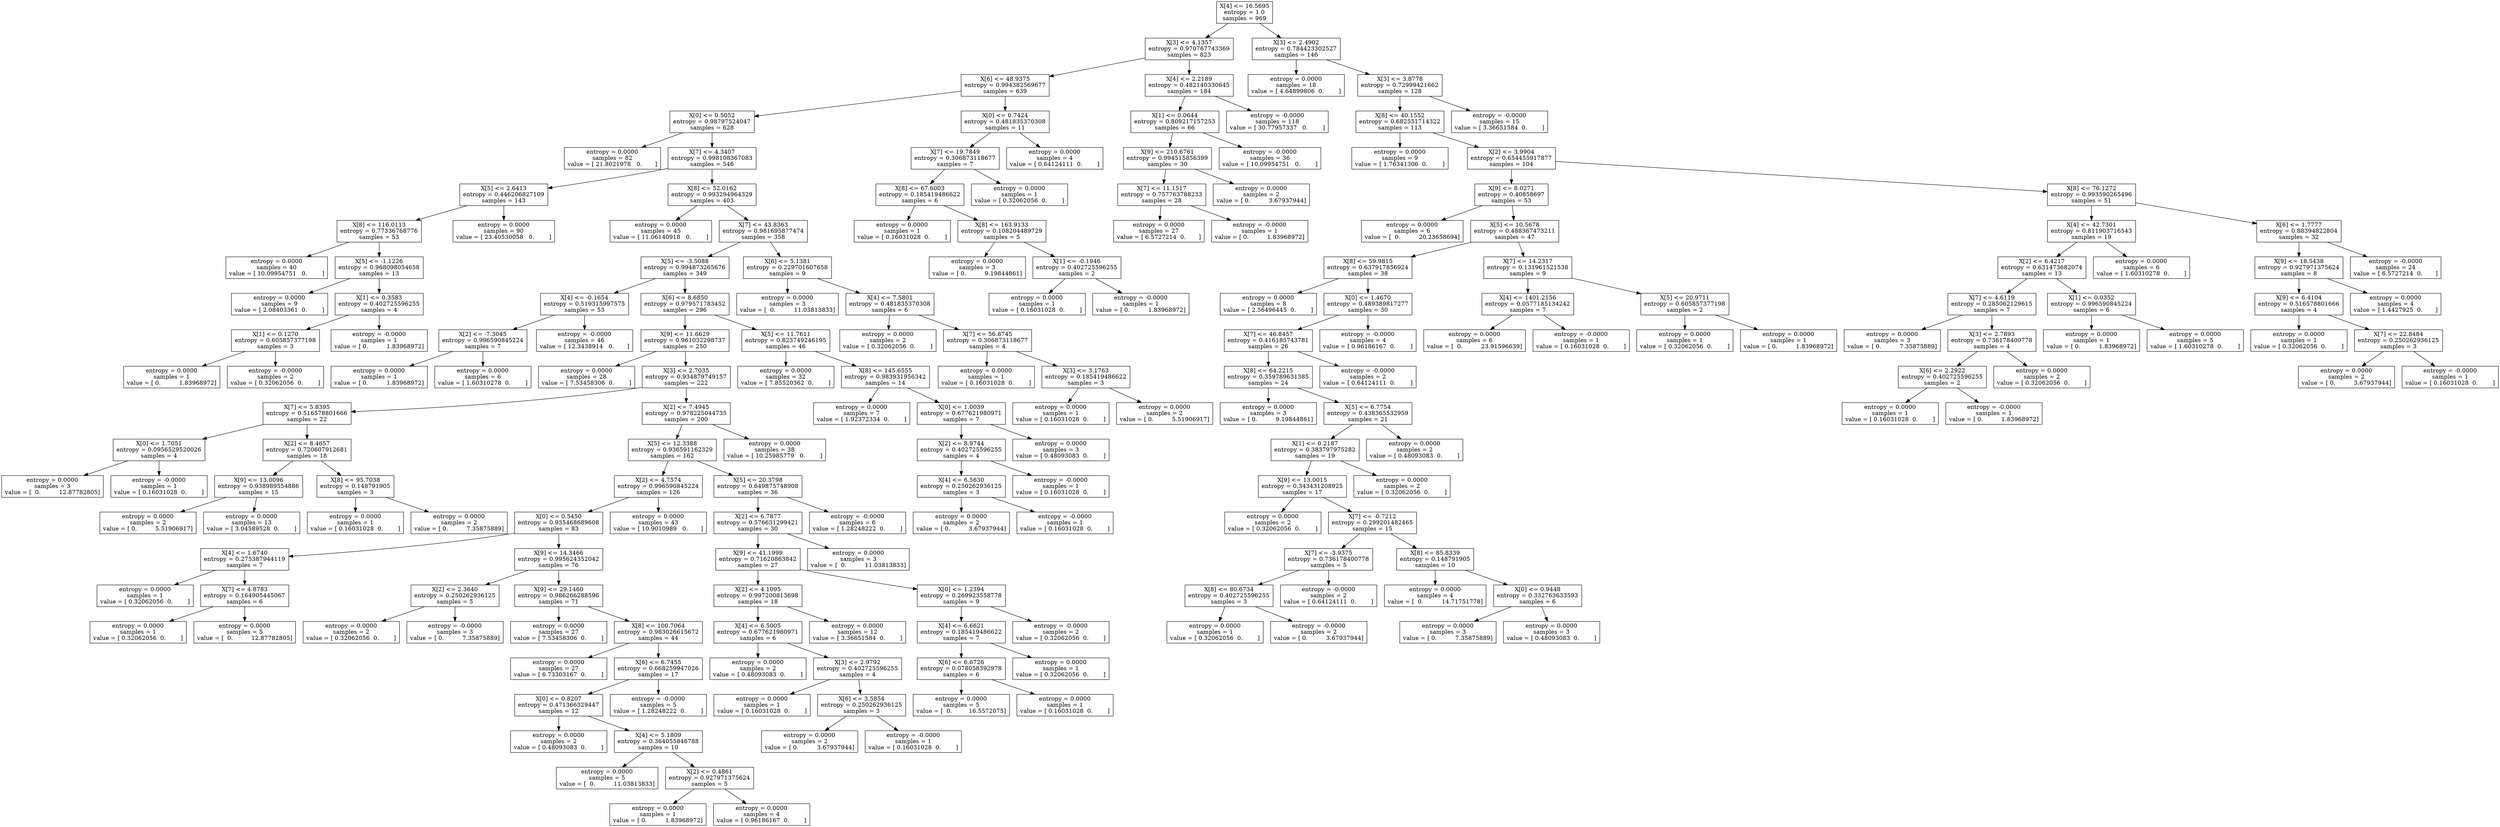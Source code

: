digraph Tree {
0 [label="X[4] <= 16.5695\nentropy = 1.0\nsamples = 969", shape="box"] ;
1 [label="X[3] <= 4.1357\nentropy = 0.970767743369\nsamples = 823", shape="box"] ;
0 -> 1 ;
2 [label="X[6] <= 48.9375\nentropy = 0.994382569677\nsamples = 639", shape="box"] ;
1 -> 2 ;
3 [label="X[0] <= 0.5052\nentropy = 0.98797524047\nsamples = 628", shape="box"] ;
2 -> 3 ;
4 [label="entropy = 0.0000\nsamples = 82\nvalue = [ 21.8021978   0.       ]", shape="box"] ;
3 -> 4 ;
5 [label="X[7] <= 4.3407\nentropy = 0.998108367083\nsamples = 546", shape="box"] ;
3 -> 5 ;
6 [label="X[5] <= 2.6413\nentropy = 0.446206827109\nsamples = 143", shape="box"] ;
5 -> 6 ;
7 [label="X[8] <= 116.0113\nentropy = 0.77336768776\nsamples = 53", shape="box"] ;
6 -> 7 ;
8 [label="entropy = 0.0000\nsamples = 40\nvalue = [ 10.09954751   0.        ]", shape="box"] ;
7 -> 8 ;
9 [label="X[5] <= -1.1226\nentropy = 0.968098054658\nsamples = 13", shape="box"] ;
7 -> 9 ;
10 [label="entropy = 0.0000\nsamples = 9\nvalue = [ 2.08403361  0.        ]", shape="box"] ;
9 -> 10 ;
11 [label="X[1] <= 0.3583\nentropy = 0.402725596255\nsamples = 4", shape="box"] ;
9 -> 11 ;
12 [label="X[1] <= 0.1270\nentropy = 0.605857377198\nsamples = 3", shape="box"] ;
11 -> 12 ;
13 [label="entropy = 0.0000\nsamples = 1\nvalue = [ 0.          1.83968972]", shape="box"] ;
12 -> 13 ;
14 [label="entropy = -0.0000\nsamples = 2\nvalue = [ 0.32062056  0.        ]", shape="box"] ;
12 -> 14 ;
15 [label="entropy = -0.0000\nsamples = 1\nvalue = [ 0.          1.83968972]", shape="box"] ;
11 -> 15 ;
16 [label="entropy = 0.0000\nsamples = 90\nvalue = [ 23.40530058   0.        ]", shape="box"] ;
6 -> 16 ;
17 [label="X[8] <= 52.0162\nentropy = 0.993294964329\nsamples = 403", shape="box"] ;
5 -> 17 ;
18 [label="entropy = 0.0000\nsamples = 45\nvalue = [ 11.06140918   0.        ]", shape="box"] ;
17 -> 18 ;
19 [label="X[7] <= 43.8363\nentropy = 0.981695877474\nsamples = 358", shape="box"] ;
17 -> 19 ;
20 [label="X[5] <= -3.5088\nentropy = 0.994873265676\nsamples = 349", shape="box"] ;
19 -> 20 ;
21 [label="X[4] <= -0.1654\nentropy = 0.519315997575\nsamples = 53", shape="box"] ;
20 -> 21 ;
22 [label="X[2] <= -7.3045\nentropy = 0.996590845224\nsamples = 7", shape="box"] ;
21 -> 22 ;
23 [label="entropy = 0.0000\nsamples = 1\nvalue = [ 0.          1.83968972]", shape="box"] ;
22 -> 23 ;
24 [label="entropy = 0.0000\nsamples = 6\nvalue = [ 1.60310278  0.        ]", shape="box"] ;
22 -> 24 ;
25 [label="entropy = -0.0000\nsamples = 46\nvalue = [ 12.3438914   0.       ]", shape="box"] ;
21 -> 25 ;
26 [label="X[6] <= 8.6850\nentropy = 0.979571783452\nsamples = 296", shape="box"] ;
20 -> 26 ;
27 [label="X[9] <= 11.6629\nentropy = 0.961032298737\nsamples = 250", shape="box"] ;
26 -> 27 ;
28 [label="entropy = 0.0000\nsamples = 28\nvalue = [ 7.53458306  0.        ]", shape="box"] ;
27 -> 28 ;
29 [label="X[3] <= 2.7035\nentropy = 0.934879749157\nsamples = 222", shape="box"] ;
27 -> 29 ;
30 [label="X[7] <= 5.8395\nentropy = 0.516578801666\nsamples = 22", shape="box"] ;
29 -> 30 ;
31 [label="X[0] <= 1.7051\nentropy = 0.0956529520026\nsamples = 4", shape="box"] ;
30 -> 31 ;
32 [label="entropy = 0.0000\nsamples = 3\nvalue = [  0.          12.87782805]", shape="box"] ;
31 -> 32 ;
33 [label="entropy = -0.0000\nsamples = 1\nvalue = [ 0.16031028  0.        ]", shape="box"] ;
31 -> 33 ;
34 [label="X[2] <= 8.4657\nentropy = 0.720607912681\nsamples = 18", shape="box"] ;
30 -> 34 ;
35 [label="X[9] <= 13.0096\nentropy = 0.938989554886\nsamples = 15", shape="box"] ;
34 -> 35 ;
36 [label="entropy = 0.0000\nsamples = 2\nvalue = [ 0.          5.51906917]", shape="box"] ;
35 -> 36 ;
37 [label="entropy = 0.0000\nsamples = 13\nvalue = [ 3.04589528  0.        ]", shape="box"] ;
35 -> 37 ;
38 [label="X[8] <= 95.7038\nentropy = 0.148791905\nsamples = 3", shape="box"] ;
34 -> 38 ;
39 [label="entropy = 0.0000\nsamples = 1\nvalue = [ 0.16031028  0.        ]", shape="box"] ;
38 -> 39 ;
40 [label="entropy = 0.0000\nsamples = 2\nvalue = [ 0.          7.35875889]", shape="box"] ;
38 -> 40 ;
41 [label="X[2] <= 7.4945\nentropy = 0.978225044735\nsamples = 200", shape="box"] ;
29 -> 41 ;
42 [label="X[5] <= 12.3388\nentropy = 0.936591162329\nsamples = 162", shape="box"] ;
41 -> 42 ;
43 [label="X[2] <= 4.7574\nentropy = 0.996590845224\nsamples = 126", shape="box"] ;
42 -> 43 ;
44 [label="X[0] <= 0.5450\nentropy = 0.935468689608\nsamples = 83", shape="box"] ;
43 -> 44 ;
45 [label="X[4] <= 1.6740\nentropy = 0.275387944119\nsamples = 7", shape="box"] ;
44 -> 45 ;
46 [label="entropy = 0.0000\nsamples = 1\nvalue = [ 0.32062056  0.        ]", shape="box"] ;
45 -> 46 ;
47 [label="X[7] <= 4.8783\nentropy = 0.164905445067\nsamples = 6", shape="box"] ;
45 -> 47 ;
48 [label="entropy = 0.0000\nsamples = 1\nvalue = [ 0.32062056  0.        ]", shape="box"] ;
47 -> 48 ;
49 [label="entropy = 0.0000\nsamples = 5\nvalue = [  0.          12.87782805]", shape="box"] ;
47 -> 49 ;
50 [label="X[9] <= 14.3466\nentropy = 0.995624352042\nsamples = 76", shape="box"] ;
44 -> 50 ;
51 [label="X[2] <= 2.3640\nentropy = 0.250262936125\nsamples = 5", shape="box"] ;
50 -> 51 ;
52 [label="entropy = 0.0000\nsamples = 2\nvalue = [ 0.32062056  0.        ]", shape="box"] ;
51 -> 52 ;
53 [label="entropy = -0.0000\nsamples = 3\nvalue = [ 0.          7.35875889]", shape="box"] ;
51 -> 53 ;
54 [label="X[9] <= 29.1460\nentropy = 0.986266288596\nsamples = 71", shape="box"] ;
50 -> 54 ;
55 [label="entropy = 0.0000\nsamples = 27\nvalue = [ 7.53458306  0.        ]", shape="box"] ;
54 -> 55 ;
56 [label="X[8] <= 100.7064\nentropy = 0.983026615672\nsamples = 44", shape="box"] ;
54 -> 56 ;
57 [label="entropy = 0.0000\nsamples = 27\nvalue = [ 6.73303167  0.        ]", shape="box"] ;
56 -> 57 ;
58 [label="X[6] <= 6.7455\nentropy = 0.668259947026\nsamples = 17", shape="box"] ;
56 -> 58 ;
59 [label="X[0] <= 0.8207\nentropy = 0.471366329447\nsamples = 12", shape="box"] ;
58 -> 59 ;
60 [label="entropy = 0.0000\nsamples = 2\nvalue = [ 0.48093083  0.        ]", shape="box"] ;
59 -> 60 ;
61 [label="X[4] <= 5.1809\nentropy = 0.364055846788\nsamples = 10", shape="box"] ;
59 -> 61 ;
62 [label="entropy = 0.0000\nsamples = 5\nvalue = [  0.          11.03813833]", shape="box"] ;
61 -> 62 ;
63 [label="X[2] <= 0.4861\nentropy = 0.927971375624\nsamples = 5", shape="box"] ;
61 -> 63 ;
64 [label="entropy = 0.0000\nsamples = 1\nvalue = [ 0.          1.83968972]", shape="box"] ;
63 -> 64 ;
65 [label="entropy = 0.0000\nsamples = 4\nvalue = [ 0.96186167  0.        ]", shape="box"] ;
63 -> 65 ;
66 [label="entropy = -0.0000\nsamples = 5\nvalue = [ 1.28248222  0.        ]", shape="box"] ;
58 -> 66 ;
67 [label="entropy = 0.0000\nsamples = 43\nvalue = [ 10.9010989   0.       ]", shape="box"] ;
43 -> 67 ;
68 [label="X[5] <= 20.3798\nentropy = 0.649875748908\nsamples = 36", shape="box"] ;
42 -> 68 ;
69 [label="X[2] <= 6.7877\nentropy = 0.576631299421\nsamples = 30", shape="box"] ;
68 -> 69 ;
70 [label="X[9] <= 41.1999\nentropy = 0.71620863842\nsamples = 27", shape="box"] ;
69 -> 70 ;
71 [label="X[2] <= 4.1095\nentropy = 0.997200813698\nsamples = 18", shape="box"] ;
70 -> 71 ;
72 [label="X[4] <= 6.5005\nentropy = 0.677621980971\nsamples = 6", shape="box"] ;
71 -> 72 ;
73 [label="entropy = 0.0000\nsamples = 2\nvalue = [ 0.48093083  0.        ]", shape="box"] ;
72 -> 73 ;
74 [label="X[3] <= 2.9792\nentropy = 0.402725596255\nsamples = 4", shape="box"] ;
72 -> 74 ;
75 [label="entropy = 0.0000\nsamples = 1\nvalue = [ 0.16031028  0.        ]", shape="box"] ;
74 -> 75 ;
76 [label="X[6] <= 3.5854\nentropy = 0.250262936125\nsamples = 3", shape="box"] ;
74 -> 76 ;
77 [label="entropy = 0.0000\nsamples = 2\nvalue = [ 0.          3.67937944]", shape="box"] ;
76 -> 77 ;
78 [label="entropy = -0.0000\nsamples = 1\nvalue = [ 0.16031028  0.        ]", shape="box"] ;
76 -> 78 ;
79 [label="entropy = 0.0000\nsamples = 12\nvalue = [ 3.36651584  0.        ]", shape="box"] ;
71 -> 79 ;
80 [label="X[0] <= 1.2394\nentropy = 0.269923558778\nsamples = 9", shape="box"] ;
70 -> 80 ;
81 [label="X[4] <= 6.6621\nentropy = 0.185419486622\nsamples = 7", shape="box"] ;
80 -> 81 ;
82 [label="X[6] <= 6.6726\nentropy = 0.078058392978\nsamples = 6", shape="box"] ;
81 -> 82 ;
83 [label="entropy = 0.0000\nsamples = 5\nvalue = [  0.         16.5572075]", shape="box"] ;
82 -> 83 ;
84 [label="entropy = 0.0000\nsamples = 1\nvalue = [ 0.16031028  0.        ]", shape="box"] ;
82 -> 84 ;
85 [label="entropy = 0.0000\nsamples = 1\nvalue = [ 0.32062056  0.        ]", shape="box"] ;
81 -> 85 ;
86 [label="entropy = -0.0000\nsamples = 2\nvalue = [ 0.32062056  0.        ]", shape="box"] ;
80 -> 86 ;
87 [label="entropy = 0.0000\nsamples = 3\nvalue = [  0.          11.03813833]", shape="box"] ;
69 -> 87 ;
88 [label="entropy = -0.0000\nsamples = 6\nvalue = [ 1.28248222  0.        ]", shape="box"] ;
68 -> 88 ;
89 [label="entropy = 0.0000\nsamples = 38\nvalue = [ 10.25985779   0.        ]", shape="box"] ;
41 -> 89 ;
90 [label="X[5] <= 11.7611\nentropy = 0.823749246195\nsamples = 46", shape="box"] ;
26 -> 90 ;
91 [label="entropy = 0.0000\nsamples = 32\nvalue = [ 7.85520362  0.        ]", shape="box"] ;
90 -> 91 ;
92 [label="X[8] <= 145.6555\nentropy = 0.983931956342\nsamples = 14", shape="box"] ;
90 -> 92 ;
93 [label="entropy = 0.0000\nsamples = 7\nvalue = [ 1.92372334  0.        ]", shape="box"] ;
92 -> 93 ;
94 [label="X[0] <= 1.0039\nentropy = 0.677621980971\nsamples = 7", shape="box"] ;
92 -> 94 ;
95 [label="X[2] <= 8.9744\nentropy = 0.402725596255\nsamples = 4", shape="box"] ;
94 -> 95 ;
96 [label="X[4] <= 6.5630\nentropy = 0.250262936125\nsamples = 3", shape="box"] ;
95 -> 96 ;
97 [label="entropy = 0.0000\nsamples = 2\nvalue = [ 0.          3.67937944]", shape="box"] ;
96 -> 97 ;
98 [label="entropy = -0.0000\nsamples = 1\nvalue = [ 0.16031028  0.        ]", shape="box"] ;
96 -> 98 ;
99 [label="entropy = -0.0000\nsamples = 1\nvalue = [ 0.16031028  0.        ]", shape="box"] ;
95 -> 99 ;
100 [label="entropy = 0.0000\nsamples = 3\nvalue = [ 0.48093083  0.        ]", shape="box"] ;
94 -> 100 ;
101 [label="X[6] <= 5.1381\nentropy = 0.229701607658\nsamples = 9", shape="box"] ;
19 -> 101 ;
102 [label="entropy = 0.0000\nsamples = 3\nvalue = [  0.          11.03813833]", shape="box"] ;
101 -> 102 ;
103 [label="X[4] <= 7.5801\nentropy = 0.481835370308\nsamples = 6", shape="box"] ;
101 -> 103 ;
104 [label="entropy = 0.0000\nsamples = 2\nvalue = [ 0.32062056  0.        ]", shape="box"] ;
103 -> 104 ;
105 [label="X[7] <= 56.8745\nentropy = 0.306873118677\nsamples = 4", shape="box"] ;
103 -> 105 ;
106 [label="entropy = 0.0000\nsamples = 1\nvalue = [ 0.16031028  0.        ]", shape="box"] ;
105 -> 106 ;
107 [label="X[3] <= 3.1763\nentropy = 0.185419486622\nsamples = 3", shape="box"] ;
105 -> 107 ;
108 [label="entropy = 0.0000\nsamples = 1\nvalue = [ 0.16031028  0.        ]", shape="box"] ;
107 -> 108 ;
109 [label="entropy = 0.0000\nsamples = 2\nvalue = [ 0.          5.51906917]", shape="box"] ;
107 -> 109 ;
110 [label="X[0] <= 0.7424\nentropy = 0.481835370308\nsamples = 11", shape="box"] ;
2 -> 110 ;
111 [label="X[7] <= 19.7849\nentropy = 0.306873118677\nsamples = 7", shape="box"] ;
110 -> 111 ;
112 [label="X[8] <= 67.6003\nentropy = 0.185419486622\nsamples = 6", shape="box"] ;
111 -> 112 ;
113 [label="entropy = 0.0000\nsamples = 1\nvalue = [ 0.16031028  0.        ]", shape="box"] ;
112 -> 113 ;
114 [label="X[8] <= 163.9133\nentropy = 0.108204489729\nsamples = 5", shape="box"] ;
112 -> 114 ;
115 [label="entropy = 0.0000\nsamples = 3\nvalue = [ 0.          9.19844861]", shape="box"] ;
114 -> 115 ;
116 [label="X[1] <= -0.1946\nentropy = 0.402725596255\nsamples = 2", shape="box"] ;
114 -> 116 ;
117 [label="entropy = 0.0000\nsamples = 1\nvalue = [ 0.16031028  0.        ]", shape="box"] ;
116 -> 117 ;
118 [label="entropy = -0.0000\nsamples = 1\nvalue = [ 0.          1.83968972]", shape="box"] ;
116 -> 118 ;
119 [label="entropy = 0.0000\nsamples = 1\nvalue = [ 0.32062056  0.        ]", shape="box"] ;
111 -> 119 ;
120 [label="entropy = 0.0000\nsamples = 4\nvalue = [ 0.64124111  0.        ]", shape="box"] ;
110 -> 120 ;
121 [label="X[4] <= 2.2189\nentropy = 0.482140330645\nsamples = 184", shape="box"] ;
1 -> 121 ;
122 [label="X[1] <= 0.0644\nentropy = 0.809217157253\nsamples = 66", shape="box"] ;
121 -> 122 ;
123 [label="X[9] <= 210.6761\nentropy = 0.994515856399\nsamples = 30", shape="box"] ;
122 -> 123 ;
124 [label="X[7] <= 11.1517\nentropy = 0.757763788233\nsamples = 28", shape="box"] ;
123 -> 124 ;
125 [label="entropy = 0.0000\nsamples = 27\nvalue = [ 6.5727214  0.       ]", shape="box"] ;
124 -> 125 ;
126 [label="entropy = -0.0000\nsamples = 1\nvalue = [ 0.          1.83968972]", shape="box"] ;
124 -> 126 ;
127 [label="entropy = 0.0000\nsamples = 2\nvalue = [ 0.          3.67937944]", shape="box"] ;
123 -> 127 ;
128 [label="entropy = -0.0000\nsamples = 36\nvalue = [ 10.09954751   0.        ]", shape="box"] ;
122 -> 128 ;
129 [label="entropy = -0.0000\nsamples = 118\nvalue = [ 30.77957337   0.        ]", shape="box"] ;
121 -> 129 ;
130 [label="X[3] <= 2.4902\nentropy = 0.784423302527\nsamples = 146", shape="box"] ;
0 -> 130 ;
131 [label="entropy = 0.0000\nsamples = 18\nvalue = [ 4.64899806  0.        ]", shape="box"] ;
130 -> 131 ;
132 [label="X[3] <= 3.8778\nentropy = 0.72999421662\nsamples = 128", shape="box"] ;
130 -> 132 ;
133 [label="X[8] <= 40.1552\nentropy = 0.682551714322\nsamples = 113", shape="box"] ;
132 -> 133 ;
134 [label="entropy = 0.0000\nsamples = 9\nvalue = [ 1.76341306  0.        ]", shape="box"] ;
133 -> 134 ;
135 [label="X[2] <= 3.9904\nentropy = 0.654455917877\nsamples = 104", shape="box"] ;
133 -> 135 ;
136 [label="X[9] <= 8.0271\nentropy = 0.40858697\nsamples = 53", shape="box"] ;
135 -> 136 ;
137 [label="entropy = 0.0000\nsamples = 6\nvalue = [  0.          20.23658694]", shape="box"] ;
136 -> 137 ;
138 [label="X[5] <= 10.5678\nentropy = 0.488367473211\nsamples = 47", shape="box"] ;
136 -> 138 ;
139 [label="X[8] <= 59.9815\nentropy = 0.637917856924\nsamples = 38", shape="box"] ;
138 -> 139 ;
140 [label="entropy = 0.0000\nsamples = 8\nvalue = [ 2.56496445  0.        ]", shape="box"] ;
139 -> 140 ;
141 [label="X[0] <= 1.4670\nentropy = 0.489389817277\nsamples = 30", shape="box"] ;
139 -> 141 ;
142 [label="X[7] <= 46.8457\nentropy = 0.416185743781\nsamples = 26", shape="box"] ;
141 -> 142 ;
143 [label="X[8] <= 64.2215\nentropy = 0.359789631385\nsamples = 24", shape="box"] ;
142 -> 143 ;
144 [label="entropy = 0.0000\nsamples = 3\nvalue = [ 0.          9.19844861]", shape="box"] ;
143 -> 144 ;
145 [label="X[5] <= 6.7754\nentropy = 0.438365532959\nsamples = 21", shape="box"] ;
143 -> 145 ;
146 [label="X[1] <= 0.2187\nentropy = 0.383797975282\nsamples = 19", shape="box"] ;
145 -> 146 ;
147 [label="X[9] <= 13.0015\nentropy = 0.343431208925\nsamples = 17", shape="box"] ;
146 -> 147 ;
148 [label="entropy = 0.0000\nsamples = 2\nvalue = [ 0.32062056  0.        ]", shape="box"] ;
147 -> 148 ;
149 [label="X[7] <= -0.7212\nentropy = 0.299201482465\nsamples = 15", shape="box"] ;
147 -> 149 ;
150 [label="X[7] <= -3.9375\nentropy = 0.736178400778\nsamples = 5", shape="box"] ;
149 -> 150 ;
151 [label="X[8] <= 80.6734\nentropy = 0.402725596255\nsamples = 3", shape="box"] ;
150 -> 151 ;
152 [label="entropy = 0.0000\nsamples = 1\nvalue = [ 0.32062056  0.        ]", shape="box"] ;
151 -> 152 ;
153 [label="entropy = -0.0000\nsamples = 2\nvalue = [ 0.          3.67937944]", shape="box"] ;
151 -> 153 ;
154 [label="entropy = -0.0000\nsamples = 2\nvalue = [ 0.64124111  0.        ]", shape="box"] ;
150 -> 154 ;
155 [label="X[8] <= 85.8339\nentropy = 0.148791905\nsamples = 10", shape="box"] ;
149 -> 155 ;
156 [label="entropy = 0.0000\nsamples = 4\nvalue = [  0.          14.71751778]", shape="box"] ;
155 -> 156 ;
157 [label="X[0] <= 0.9448\nentropy = 0.332763633593\nsamples = 6", shape="box"] ;
155 -> 157 ;
158 [label="entropy = 0.0000\nsamples = 3\nvalue = [ 0.          7.35875889]", shape="box"] ;
157 -> 158 ;
159 [label="entropy = 0.0000\nsamples = 3\nvalue = [ 0.48093083  0.        ]", shape="box"] ;
157 -> 159 ;
160 [label="entropy = 0.0000\nsamples = 2\nvalue = [ 0.32062056  0.        ]", shape="box"] ;
146 -> 160 ;
161 [label="entropy = 0.0000\nsamples = 2\nvalue = [ 0.48093083  0.        ]", shape="box"] ;
145 -> 161 ;
162 [label="entropy = -0.0000\nsamples = 2\nvalue = [ 0.64124111  0.        ]", shape="box"] ;
142 -> 162 ;
163 [label="entropy = -0.0000\nsamples = 4\nvalue = [ 0.96186167  0.        ]", shape="box"] ;
141 -> 163 ;
164 [label="X[7] <= 14.2317\nentropy = 0.131961521538\nsamples = 9", shape="box"] ;
138 -> 164 ;
165 [label="X[4] <= 1401.2156\nentropy = 0.0577185134242\nsamples = 7", shape="box"] ;
164 -> 165 ;
166 [label="entropy = 0.0000\nsamples = 6\nvalue = [  0.          23.91596639]", shape="box"] ;
165 -> 166 ;
167 [label="entropy = -0.0000\nsamples = 1\nvalue = [ 0.16031028  0.        ]", shape="box"] ;
165 -> 167 ;
168 [label="X[5] <= 20.9711\nentropy = 0.605857377198\nsamples = 2", shape="box"] ;
164 -> 168 ;
169 [label="entropy = 0.0000\nsamples = 1\nvalue = [ 0.32062056  0.        ]", shape="box"] ;
168 -> 169 ;
170 [label="entropy = 0.0000\nsamples = 1\nvalue = [ 0.          1.83968972]", shape="box"] ;
168 -> 170 ;
171 [label="X[8] <= 76.1272\nentropy = 0.993590265496\nsamples = 51", shape="box"] ;
135 -> 171 ;
172 [label="X[4] <= 42.7301\nentropy = 0.811903716543\nsamples = 19", shape="box"] ;
171 -> 172 ;
173 [label="X[2] <= 6.4217\nentropy = 0.631473682074\nsamples = 13", shape="box"] ;
172 -> 173 ;
174 [label="X[7] <= 4.6119\nentropy = 0.285062129615\nsamples = 7", shape="box"] ;
173 -> 174 ;
175 [label="entropy = 0.0000\nsamples = 3\nvalue = [ 0.          7.35875889]", shape="box"] ;
174 -> 175 ;
176 [label="X[3] <= 2.7893\nentropy = 0.736178400778\nsamples = 4", shape="box"] ;
174 -> 176 ;
177 [label="X[6] <= 2.2922\nentropy = 0.402725596255\nsamples = 2", shape="box"] ;
176 -> 177 ;
178 [label="entropy = 0.0000\nsamples = 1\nvalue = [ 0.16031028  0.        ]", shape="box"] ;
177 -> 178 ;
179 [label="entropy = -0.0000\nsamples = 1\nvalue = [ 0.          1.83968972]", shape="box"] ;
177 -> 179 ;
180 [label="entropy = 0.0000\nsamples = 2\nvalue = [ 0.32062056  0.        ]", shape="box"] ;
176 -> 180 ;
181 [label="X[1] <= 0.0352\nentropy = 0.996590845224\nsamples = 6", shape="box"] ;
173 -> 181 ;
182 [label="entropy = 0.0000\nsamples = 1\nvalue = [ 0.          1.83968972]", shape="box"] ;
181 -> 182 ;
183 [label="entropy = 0.0000\nsamples = 5\nvalue = [ 1.60310278  0.        ]", shape="box"] ;
181 -> 183 ;
184 [label="entropy = 0.0000\nsamples = 6\nvalue = [ 1.60310278  0.        ]", shape="box"] ;
172 -> 184 ;
185 [label="X[6] <= 1.7777\nentropy = 0.88394822804\nsamples = 32", shape="box"] ;
171 -> 185 ;
186 [label="X[9] <= 18.5438\nentropy = 0.927971375624\nsamples = 8", shape="box"] ;
185 -> 186 ;
187 [label="X[9] <= 6.4104\nentropy = 0.516578801666\nsamples = 4", shape="box"] ;
186 -> 187 ;
188 [label="entropy = 0.0000\nsamples = 1\nvalue = [ 0.32062056  0.        ]", shape="box"] ;
187 -> 188 ;
189 [label="X[7] <= 22.8484\nentropy = 0.250262936125\nsamples = 3", shape="box"] ;
187 -> 189 ;
190 [label="entropy = 0.0000\nsamples = 2\nvalue = [ 0.          3.67937944]", shape="box"] ;
189 -> 190 ;
191 [label="entropy = -0.0000\nsamples = 1\nvalue = [ 0.16031028  0.        ]", shape="box"] ;
189 -> 191 ;
192 [label="entropy = 0.0000\nsamples = 4\nvalue = [ 1.4427925  0.       ]", shape="box"] ;
186 -> 192 ;
193 [label="entropy = -0.0000\nsamples = 24\nvalue = [ 6.5727214  0.       ]", shape="box"] ;
185 -> 193 ;
194 [label="entropy = -0.0000\nsamples = 15\nvalue = [ 3.36651584  0.        ]", shape="box"] ;
132 -> 194 ;
}